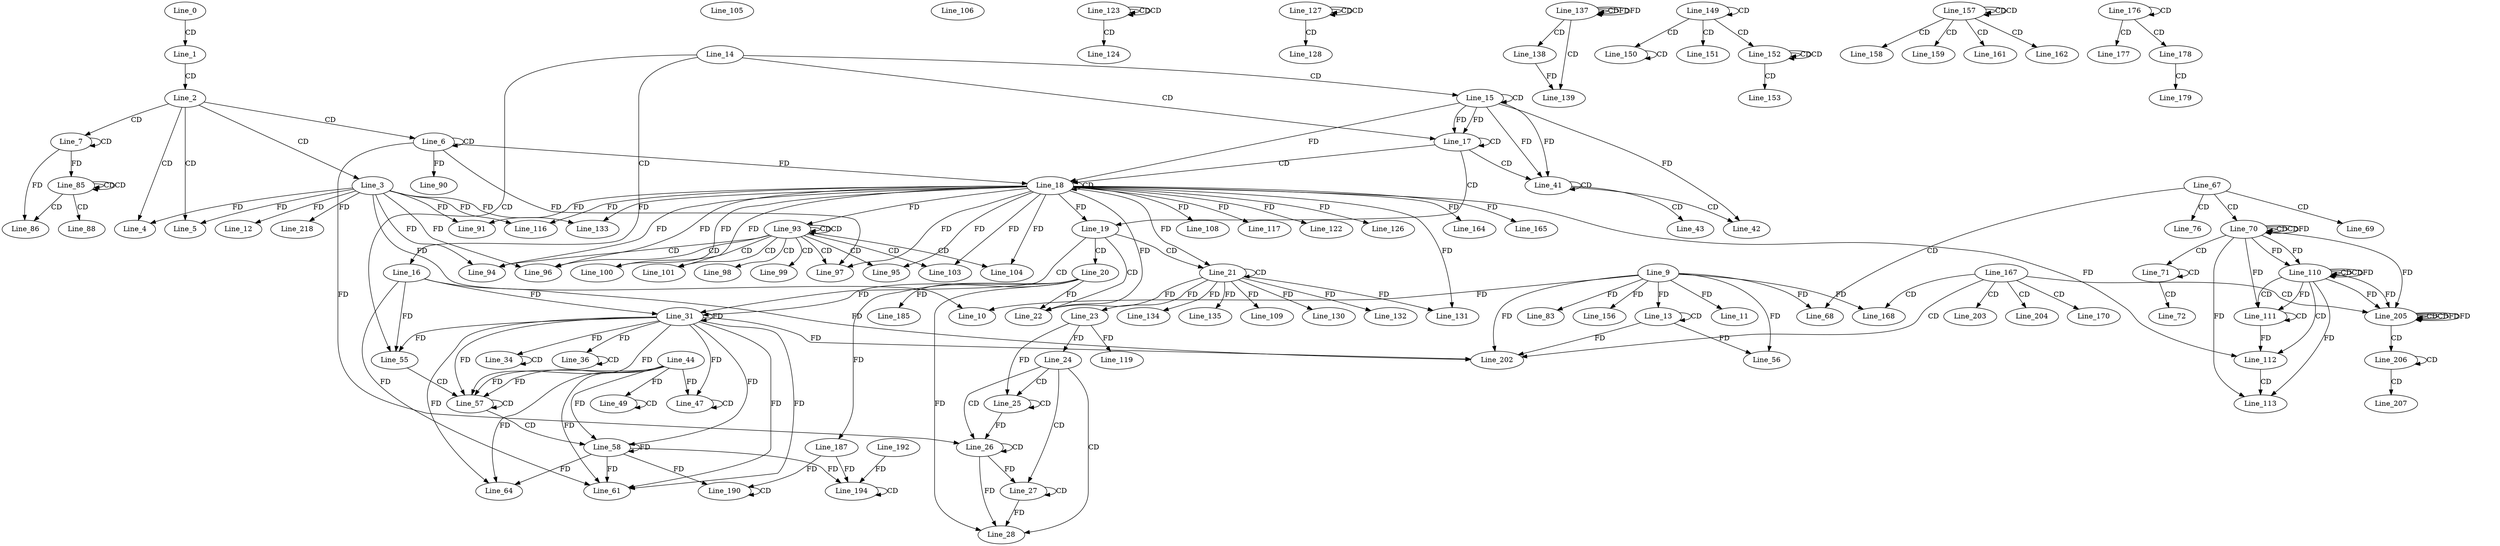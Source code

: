 digraph G {
  Line_0;
  Line_1;
  Line_2;
  Line_3;
  Line_4;
  Line_5;
  Line_6;
  Line_6;
  Line_7;
  Line_7;
  Line_10;
  Line_9;
  Line_10;
  Line_11;
  Line_12;
  Line_13;
  Line_13;
  Line_13;
  Line_14;
  Line_15;
  Line_15;
  Line_16;
  Line_17;
  Line_17;
  Line_18;
  Line_18;
  Line_18;
  Line_18;
  Line_19;
  Line_19;
  Line_20;
  Line_21;
  Line_21;
  Line_22;
  Line_22;
  Line_22;
  Line_23;
  Line_23;
  Line_24;
  Line_24;
  Line_25;
  Line_25;
  Line_26;
  Line_26;
  Line_26;
  Line_26;
  Line_27;
  Line_27;
  Line_28;
  Line_28;
  Line_28;
  Line_31;
  Line_31;
  Line_34;
  Line_34;
  Line_31;
  Line_36;
  Line_36;
  Line_41;
  Line_41;
  Line_42;
  Line_42;
  Line_43;
  Line_47;
  Line_47;
  Line_44;
  Line_49;
  Line_49;
  Line_55;
  Line_56;
  Line_56;
  Line_57;
  Line_57;
  Line_58;
  Line_58;
  Line_58;
  Line_61;
  Line_64;
  Line_67;
  Line_68;
  Line_68;
  Line_69;
  Line_70;
  Line_70;
  Line_70;
  Line_71;
  Line_71;
  Line_72;
  Line_76;
  Line_83;
  Line_85;
  Line_85;
  Line_85;
  Line_86;
  Line_88;
  Line_90;
  Line_91;
  Line_91;
  Line_93;
  Line_93;
  Line_93;
  Line_94;
  Line_94;
  Line_95;
  Line_96;
  Line_96;
  Line_97;
  Line_97;
  Line_98;
  Line_99;
  Line_100;
  Line_101;
  Line_103;
  Line_104;
  Line_105;
  Line_106;
  Line_108;
  Line_109;
  Line_110;
  Line_110;
  Line_110;
  Line_110;
  Line_111;
  Line_111;
  Line_112;
  Line_112;
  Line_112;
  Line_112;
  Line_113;
  Line_116;
  Line_116;
  Line_117;
  Line_119;
  Line_122;
  Line_123;
  Line_123;
  Line_123;
  Line_124;
  Line_126;
  Line_127;
  Line_127;
  Line_127;
  Line_128;
  Line_130;
  Line_131;
  Line_131;
  Line_132;
  Line_133;
  Line_133;
  Line_134;
  Line_135;
  Line_137;
  Line_137;
  Line_137;
  Line_138;
  Line_139;
  Line_139;
  Line_149;
  Line_149;
  Line_150;
  Line_150;
  Line_151;
  Line_152;
  Line_152;
  Line_152;
  Line_153;
  Line_156;
  Line_157;
  Line_157;
  Line_157;
  Line_158;
  Line_159;
  Line_161;
  Line_162;
  Line_164;
  Line_165;
  Line_167;
  Line_168;
  Line_168;
  Line_170;
  Line_170;
  Line_170;
  Line_176;
  Line_176;
  Line_177;
  Line_178;
  Line_179;
  Line_185;
  Line_187;
  Line_190;
  Line_190;
  Line_187;
  Line_194;
  Line_194;
  Line_192;
  Line_202;
  Line_202;
  Line_202;
  Line_203;
  Line_203;
  Line_204;
  Line_205;
  Line_205;
  Line_205;
  Line_206;
  Line_206;
  Line_207;
  Line_218;
  Line_0 -> Line_1 [ label="CD" ];
  Line_1 -> Line_2 [ label="CD" ];
  Line_2 -> Line_3 [ label="CD" ];
  Line_2 -> Line_4 [ label="CD" ];
  Line_3 -> Line_4 [ label="FD" ];
  Line_2 -> Line_5 [ label="CD" ];
  Line_3 -> Line_5 [ label="FD" ];
  Line_2 -> Line_6 [ label="CD" ];
  Line_6 -> Line_6 [ label="CD" ];
  Line_2 -> Line_7 [ label="CD" ];
  Line_7 -> Line_7 [ label="CD" ];
  Line_3 -> Line_10 [ label="FD" ];
  Line_9 -> Line_10 [ label="FD" ];
  Line_9 -> Line_11 [ label="FD" ];
  Line_3 -> Line_12 [ label="FD" ];
  Line_13 -> Line_13 [ label="CD" ];
  Line_9 -> Line_13 [ label="FD" ];
  Line_14 -> Line_15 [ label="CD" ];
  Line_15 -> Line_15 [ label="CD" ];
  Line_14 -> Line_16 [ label="CD" ];
  Line_14 -> Line_17 [ label="CD" ];
  Line_15 -> Line_17 [ label="FD" ];
  Line_17 -> Line_17 [ label="CD" ];
  Line_15 -> Line_17 [ label="FD" ];
  Line_17 -> Line_18 [ label="CD" ];
  Line_18 -> Line_18 [ label="CD" ];
  Line_6 -> Line_18 [ label="FD" ];
  Line_15 -> Line_18 [ label="FD" ];
  Line_17 -> Line_19 [ label="CD" ];
  Line_18 -> Line_19 [ label="FD" ];
  Line_19 -> Line_20 [ label="CD" ];
  Line_19 -> Line_21 [ label="CD" ];
  Line_21 -> Line_21 [ label="CD" ];
  Line_18 -> Line_21 [ label="FD" ];
  Line_19 -> Line_22 [ label="CD" ];
  Line_20 -> Line_22 [ label="FD" ];
  Line_18 -> Line_22 [ label="FD" ];
  Line_21 -> Line_22 [ label="FD" ];
  Line_21 -> Line_23 [ label="FD" ];
  Line_23 -> Line_24 [ label="FD" ];
  Line_24 -> Line_25 [ label="CD" ];
  Line_25 -> Line_25 [ label="CD" ];
  Line_23 -> Line_25 [ label="FD" ];
  Line_24 -> Line_26 [ label="CD" ];
  Line_26 -> Line_26 [ label="CD" ];
  Line_6 -> Line_26 [ label="FD" ];
  Line_25 -> Line_26 [ label="FD" ];
  Line_24 -> Line_27 [ label="CD" ];
  Line_27 -> Line_27 [ label="CD" ];
  Line_26 -> Line_27 [ label="FD" ];
  Line_24 -> Line_28 [ label="CD" ];
  Line_20 -> Line_28 [ label="FD" ];
  Line_26 -> Line_28 [ label="FD" ];
  Line_27 -> Line_28 [ label="FD" ];
  Line_19 -> Line_31 [ label="CD" ];
  Line_16 -> Line_31 [ label="FD" ];
  Line_31 -> Line_31 [ label="FD" ];
  Line_20 -> Line_31 [ label="FD" ];
  Line_34 -> Line_34 [ label="CD" ];
  Line_31 -> Line_34 [ label="FD" ];
  Line_36 -> Line_36 [ label="CD" ];
  Line_31 -> Line_36 [ label="FD" ];
  Line_17 -> Line_41 [ label="CD" ];
  Line_15 -> Line_41 [ label="FD" ];
  Line_41 -> Line_41 [ label="CD" ];
  Line_15 -> Line_41 [ label="FD" ];
  Line_41 -> Line_42 [ label="CD" ];
  Line_15 -> Line_42 [ label="FD" ];
  Line_41 -> Line_43 [ label="CD" ];
  Line_47 -> Line_47 [ label="CD" ];
  Line_44 -> Line_47 [ label="FD" ];
  Line_31 -> Line_47 [ label="FD" ];
  Line_49 -> Line_49 [ label="CD" ];
  Line_44 -> Line_49 [ label="FD" ];
  Line_14 -> Line_55 [ label="CD" ];
  Line_16 -> Line_55 [ label="FD" ];
  Line_31 -> Line_55 [ label="FD" ];
  Line_13 -> Line_56 [ label="FD" ];
  Line_9 -> Line_56 [ label="FD" ];
  Line_55 -> Line_57 [ label="CD" ];
  Line_44 -> Line_57 [ label="FD" ];
  Line_31 -> Line_57 [ label="FD" ];
  Line_57 -> Line_57 [ label="CD" ];
  Line_44 -> Line_57 [ label="FD" ];
  Line_31 -> Line_57 [ label="FD" ];
  Line_57 -> Line_58 [ label="CD" ];
  Line_44 -> Line_58 [ label="FD" ];
  Line_31 -> Line_58 [ label="FD" ];
  Line_58 -> Line_58 [ label="FD" ];
  Line_16 -> Line_61 [ label="FD" ];
  Line_31 -> Line_61 [ label="FD" ];
  Line_44 -> Line_61 [ label="FD" ];
  Line_31 -> Line_61 [ label="FD" ];
  Line_58 -> Line_61 [ label="FD" ];
  Line_44 -> Line_64 [ label="FD" ];
  Line_31 -> Line_64 [ label="FD" ];
  Line_58 -> Line_64 [ label="FD" ];
  Line_67 -> Line_68 [ label="CD" ];
  Line_9 -> Line_68 [ label="FD" ];
  Line_67 -> Line_69 [ label="CD" ];
  Line_67 -> Line_70 [ label="CD" ];
  Line_70 -> Line_70 [ label="CD" ];
  Line_70 -> Line_70 [ label="CD" ];
  Line_70 -> Line_70 [ label="FD" ];
  Line_70 -> Line_71 [ label="CD" ];
  Line_71 -> Line_71 [ label="CD" ];
  Line_71 -> Line_72 [ label="CD" ];
  Line_67 -> Line_76 [ label="CD" ];
  Line_9 -> Line_83 [ label="FD" ];
  Line_85 -> Line_85 [ label="CD" ];
  Line_85 -> Line_85 [ label="CD" ];
  Line_7 -> Line_85 [ label="FD" ];
  Line_85 -> Line_86 [ label="CD" ];
  Line_7 -> Line_86 [ label="FD" ];
  Line_85 -> Line_88 [ label="CD" ];
  Line_6 -> Line_90 [ label="FD" ];
  Line_3 -> Line_91 [ label="FD" ];
  Line_18 -> Line_91 [ label="FD" ];
  Line_93 -> Line_93 [ label="CD" ];
  Line_93 -> Line_93 [ label="CD" ];
  Line_18 -> Line_93 [ label="FD" ];
  Line_93 -> Line_94 [ label="CD" ];
  Line_3 -> Line_94 [ label="FD" ];
  Line_18 -> Line_94 [ label="FD" ];
  Line_93 -> Line_95 [ label="CD" ];
  Line_18 -> Line_95 [ label="FD" ];
  Line_93 -> Line_96 [ label="CD" ];
  Line_3 -> Line_96 [ label="FD" ];
  Line_18 -> Line_96 [ label="FD" ];
  Line_93 -> Line_97 [ label="CD" ];
  Line_6 -> Line_97 [ label="FD" ];
  Line_18 -> Line_97 [ label="FD" ];
  Line_93 -> Line_98 [ label="CD" ];
  Line_93 -> Line_99 [ label="CD" ];
  Line_93 -> Line_100 [ label="CD" ];
  Line_18 -> Line_100 [ label="FD" ];
  Line_93 -> Line_101 [ label="CD" ];
  Line_18 -> Line_101 [ label="FD" ];
  Line_93 -> Line_103 [ label="CD" ];
  Line_18 -> Line_103 [ label="FD" ];
  Line_93 -> Line_104 [ label="CD" ];
  Line_18 -> Line_104 [ label="FD" ];
  Line_18 -> Line_108 [ label="FD" ];
  Line_21 -> Line_109 [ label="FD" ];
  Line_70 -> Line_110 [ label="FD" ];
  Line_110 -> Line_110 [ label="CD" ];
  Line_110 -> Line_110 [ label="CD" ];
  Line_70 -> Line_110 [ label="FD" ];
  Line_110 -> Line_111 [ label="CD" ];
  Line_111 -> Line_111 [ label="CD" ];
  Line_110 -> Line_111 [ label="FD" ];
  Line_70 -> Line_111 [ label="FD" ];
  Line_110 -> Line_112 [ label="CD" ];
  Line_111 -> Line_112 [ label="FD" ];
  Line_18 -> Line_112 [ label="FD" ];
  Line_112 -> Line_113 [ label="CD" ];
  Line_110 -> Line_113 [ label="FD" ];
  Line_70 -> Line_113 [ label="FD" ];
  Line_3 -> Line_116 [ label="FD" ];
  Line_18 -> Line_116 [ label="FD" ];
  Line_18 -> Line_117 [ label="FD" ];
  Line_23 -> Line_119 [ label="FD" ];
  Line_18 -> Line_122 [ label="FD" ];
  Line_123 -> Line_123 [ label="CD" ];
  Line_123 -> Line_123 [ label="CD" ];
  Line_123 -> Line_124 [ label="CD" ];
  Line_18 -> Line_126 [ label="FD" ];
  Line_127 -> Line_127 [ label="CD" ];
  Line_127 -> Line_127 [ label="CD" ];
  Line_127 -> Line_128 [ label="CD" ];
  Line_21 -> Line_130 [ label="FD" ];
  Line_21 -> Line_131 [ label="FD" ];
  Line_18 -> Line_131 [ label="FD" ];
  Line_21 -> Line_132 [ label="FD" ];
  Line_3 -> Line_133 [ label="FD" ];
  Line_18 -> Line_133 [ label="FD" ];
  Line_21 -> Line_134 [ label="FD" ];
  Line_21 -> Line_135 [ label="FD" ];
  Line_137 -> Line_137 [ label="CD" ];
  Line_137 -> Line_137 [ label="FD" ];
  Line_137 -> Line_138 [ label="CD" ];
  Line_137 -> Line_139 [ label="CD" ];
  Line_138 -> Line_139 [ label="FD" ];
  Line_149 -> Line_149 [ label="CD" ];
  Line_149 -> Line_150 [ label="CD" ];
  Line_150 -> Line_150 [ label="CD" ];
  Line_149 -> Line_151 [ label="CD" ];
  Line_149 -> Line_152 [ label="CD" ];
  Line_152 -> Line_152 [ label="CD" ];
  Line_152 -> Line_152 [ label="CD" ];
  Line_152 -> Line_153 [ label="CD" ];
  Line_9 -> Line_156 [ label="FD" ];
  Line_157 -> Line_157 [ label="CD" ];
  Line_157 -> Line_157 [ label="CD" ];
  Line_157 -> Line_158 [ label="CD" ];
  Line_157 -> Line_159 [ label="CD" ];
  Line_157 -> Line_161 [ label="CD" ];
  Line_157 -> Line_162 [ label="CD" ];
  Line_18 -> Line_164 [ label="FD" ];
  Line_18 -> Line_165 [ label="FD" ];
  Line_167 -> Line_168 [ label="CD" ];
  Line_9 -> Line_168 [ label="FD" ];
  Line_167 -> Line_170 [ label="CD" ];
  Line_176 -> Line_176 [ label="CD" ];
  Line_176 -> Line_177 [ label="CD" ];
  Line_176 -> Line_178 [ label="CD" ];
  Line_178 -> Line_179 [ label="CD" ];
  Line_20 -> Line_185 [ label="FD" ];
  Line_20 -> Line_187 [ label="FD" ];
  Line_190 -> Line_190 [ label="CD" ];
  Line_187 -> Line_190 [ label="FD" ];
  Line_58 -> Line_190 [ label="FD" ];
  Line_194 -> Line_194 [ label="CD" ];
  Line_192 -> Line_194 [ label="FD" ];
  Line_187 -> Line_194 [ label="FD" ];
  Line_58 -> Line_194 [ label="FD" ];
  Line_167 -> Line_202 [ label="CD" ];
  Line_16 -> Line_202 [ label="FD" ];
  Line_31 -> Line_202 [ label="FD" ];
  Line_13 -> Line_202 [ label="FD" ];
  Line_9 -> Line_202 [ label="FD" ];
  Line_167 -> Line_203 [ label="CD" ];
  Line_167 -> Line_204 [ label="CD" ];
  Line_167 -> Line_205 [ label="CD" ];
  Line_205 -> Line_205 [ label="CD" ];
  Line_110 -> Line_205 [ label="FD" ];
  Line_70 -> Line_205 [ label="FD" ];
  Line_205 -> Line_205 [ label="CD" ];
  Line_205 -> Line_205 [ label="FD" ];
  Line_110 -> Line_205 [ label="FD" ];
  Line_205 -> Line_206 [ label="CD" ];
  Line_206 -> Line_206 [ label="CD" ];
  Line_206 -> Line_207 [ label="CD" ];
  Line_3 -> Line_218 [ label="FD" ];
  Line_110 -> Line_110 [ label="FD" ];
  Line_137 -> Line_137 [ label="FD" ];
  Line_205 -> Line_205 [ label="FD" ];
}
